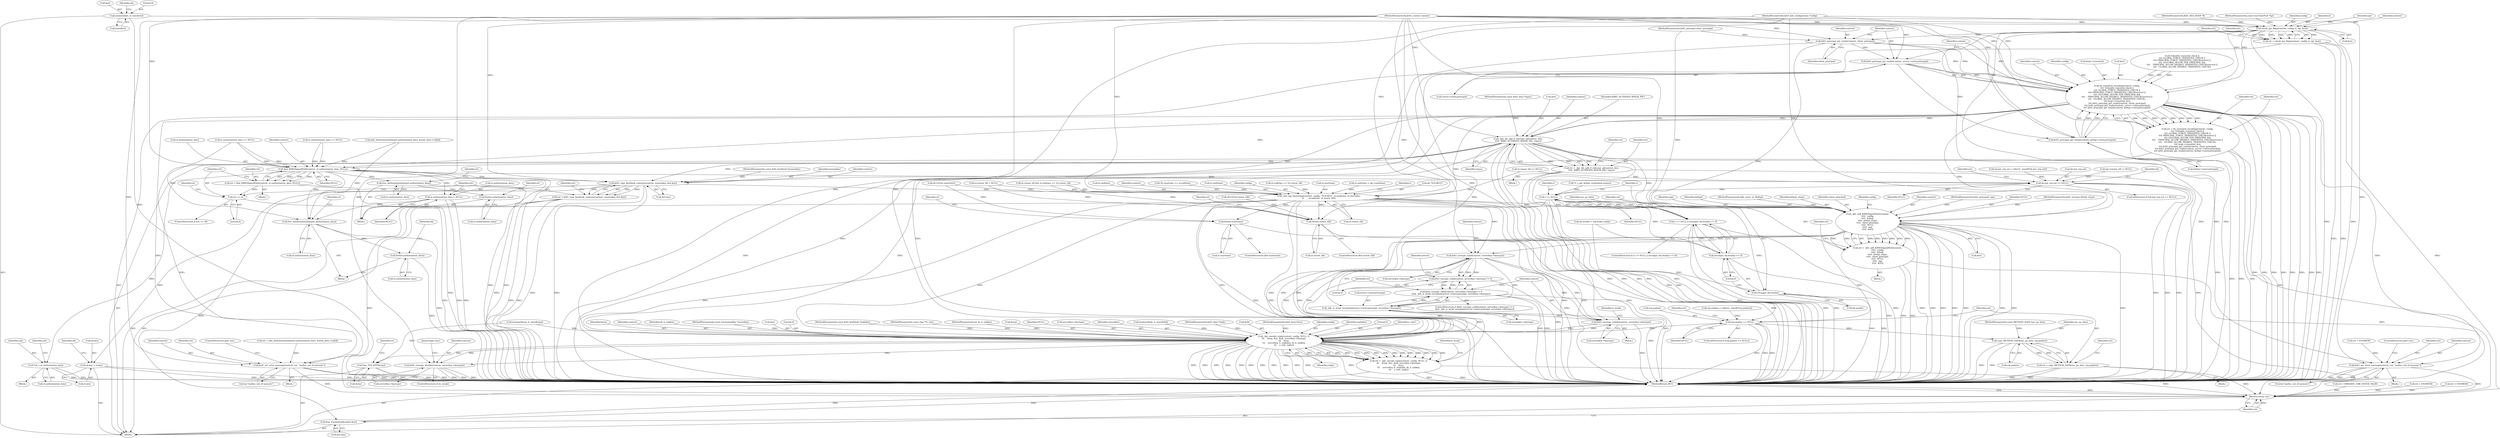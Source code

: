 digraph "0_heimdal_b1e699103f08d6a0ca46a122193c9da65f6cf837_1@API" {
"1000155" [label="(Call,memset(&et, 0, sizeof(et)))"];
"1000213" [label="(Call,check_tgs_flags(context, config, b, tgt, &et))"];
"1000211" [label="(Call,ret = check_tgs_flags(context, config, b, tgt, &et))"];
"1001125" [label="(Return,return ret;)"];
"1000225" [label="(Call,fix_transited_encoding(context, config,\n\t\t\t\t !f.disable_transited_check ||\n\t\t\t\t GLOBAL_FORCE_TRANSITED_CHECK ||\n\t\t\t\t PRINCIPAL_FORCE_TRANSITED_CHECK(server) ||\n\t\t\t\t !((GLOBAL_ALLOW_PER_PRINCIPAL &&\n\t\t\t\t    PRINCIPAL_ALLOW_DISABLE_TRANSITED_CHECK(server)) ||\n\t\t\t\t   GLOBAL_ALLOW_DISABLE_TRANSITED_CHECK),\n \t\t\t\t &tgt->transited, &et,\n \t\t\t\t krb5_principal_get_realm(context, client_principal),\n \t\t\t\t krb5_principal_get_realm(context, server->entry.principal),\n\t\t\t\t krb5_principal_get_realm(context, krbtgt->entry.principal)))"];
"1000223" [label="(Call,ret = fix_transited_encoding(context, config,\n\t\t\t\t !f.disable_transited_check ||\n\t\t\t\t GLOBAL_FORCE_TRANSITED_CHECK ||\n\t\t\t\t PRINCIPAL_FORCE_TRANSITED_CHECK(server) ||\n\t\t\t\t !((GLOBAL_ALLOW_PER_PRINCIPAL &&\n\t\t\t\t    PRINCIPAL_ALLOW_DISABLE_TRANSITED_CHECK(server)) ||\n\t\t\t\t   GLOBAL_ALLOW_DISABLE_TRANSITED_CHECK),\n \t\t\t\t &tgt->transited, &et,\n \t\t\t\t krb5_principal_get_realm(context, client_principal),\n \t\t\t\t krb5_principal_get_realm(context, server->entry.principal),\n\t\t\t\t krb5_principal_get_realm(context, krbtgt->entry.principal)))"];
"1000647" [label="(Call,_kdc_tkt_add_if_relevant_ad(context, &et,\n\t\t\t\t\t  KRB5_AUTHDATA_WIN2K_PAC, rspac))"];
"1000645" [label="(Call,ret = _kdc_tkt_add_if_relevant_ad(context, &et,\n\t\t\t\t\t  KRB5_AUTHDATA_WIN2K_PAC, rspac))"];
"1000691" [label="(Call,krb5_set_error_message(context, ret, \"malloc: out of memory\"))"];
"1000723" [label="(Call,krb5_set_error_message(context, ret, \"malloc: out of memory\"))"];
"1000730" [label="(Call,find_KRB5SignedPath(context, et.authorization_data, NULL))"];
"1000728" [label="(Call,ret = find_KRB5SignedPath(context, et.authorization_data, NULL))"];
"1000737" [label="(Call,ret == 0)"];
"1000750" [label="(Call,free_AuthorizationData(et.authorization_data))"];
"1000754" [label="(Call,free(et.authorization_data))"];
"1000758" [label="(Call,et.authorization_data = NULL)"];
"1001091" [label="(Call,free_AuthorizationData(et.authorization_data))"];
"1001095" [label="(Call,free(et.authorization_data))"];
"1000766" [label="(Call,*ad = et.authorization_data)"];
"1000788" [label="(Call,krb5_copy_keyblock_contents(context, sessionkey, &et.key))"];
"1000786" [label="(Call,ret = krb5_copy_keyblock_contents(context, sessionkey, &et.key))"];
"1000812" [label="(Call,ek.key = et.key)"];
"1000914" [label="(Call,_kdc_log_timestamp(context, config, \"TGS-REQ\", et.authtime, et.starttime,\n\t\t       et.endtime, et.renew_till))"];
"1000954" [label="(Call,_kdc_add_KRB5SignedPath(context,\n\t\t\t\t\t  config,\n\t\t\t\t\t  krbtgt,\n\t\t\t\t\t  krbtgt_etype,\n\t\t\t\t\t  client_principal,\n\t\t\t\t\t  NULL,\n\t\t\t\t\t  spp,\n\t\t\t\t\t  &et))"];
"1000952" [label="(Call,ret = _kdc_add_KRB5SignedPath(context,\n\t\t\t\t\t  config,\n\t\t\t\t\t  krbtgt,\n\t\t\t\t\t  krbtgt_etype,\n\t\t\t\t\t  client_principal,\n\t\t\t\t\t  NULL,\n\t\t\t\t\t  spp,\n\t\t\t\t\t  &et))"];
"1000984" [label="(Call,rep.padata == NULL)"];
"1000996" [label="(Call,copy_METHOD_DATA(enc_pa_data, rep.padata))"];
"1000994" [label="(Call,ret = copy_METHOD_DATA(enc_pa_data, rep.padata))"];
"1001033" [label="(Call,_kdc_encode_reply(context, config, NULL, 0,\n\t\t\t    &rep, &et, &ek, serverkey->keytype,\n\t\t\t    kvno,\n\t\t\t    serverkey, 0, replykey, rk_is_subkey,\n\t\t\t    e_text, reply))"];
"1001031" [label="(Call,ret = _kdc_encode_reply(context, config, NULL, 0,\n\t\t\t    &rep, &et, &ek, serverkey->keytype,\n\t\t\t    kvno,\n\t\t\t    serverkey, 0, replykey, rk_is_subkey,\n\t\t\t    e_text, reply))"];
"1001056" [label="(Call,krb5_enctype_disable(context, serverkey->keytype))"];
"1001062" [label="(Call,free_TGS_REP(&rep))"];
"1001007" [label="(Call,krb5_enctype_valid(context, serverkey->keytype))"];
"1001006" [label="(Call,krb5_enctype_valid(context, serverkey->keytype) != 0)"];
"1001005" [label="(Call,krb5_enctype_valid(context, serverkey->keytype) != 0\n\t&& _kdc_is_weak_exception(server->entry.principal, serverkey->keytype))"];
"1001013" [label="(Call,_kdc_is_weak_exception(server->entry.principal, serverkey->keytype))"];
"1001023" [label="(Call,krb5_enctype_enable(context, serverkey->keytype))"];
"1001074" [label="(Call,free(et.starttime))"];
"1001082" [label="(Call,free(et.renew_till))"];
"1001120" [label="(Call,free_EncryptionKey(&et.key))"];
"1000835" [label="(Call,ek.last_req.val == NULL)"];
"1000941" [label="(Call,r == NULL)"];
"1000940" [label="(Call,r == NULL || strcmp(r, ek.srealm) == 0)"];
"1000944" [label="(Call,strcmp(r, ek.srealm) == 0)"];
"1000945" [label="(Call,strcmp(r, ek.srealm))"];
"1000251" [label="(Call,krb5_principal_get_realm(context, client_principal))"];
"1000254" [label="(Call,krb5_principal_get_realm(context, server->entry.principal))"];
"1000261" [label="(Call,krb5_principal_get_realm(context, krbtgt->entry.principal))"];
"1000404" [label="(Call,tgt->renew_till != NULL)"];
"1000939" [label="(ControlStructure,if (r == NULL || strcmp(r, ek.srealm) == 0))"];
"1000914" [label="(Call,_kdc_log_timestamp(context, config, \"TGS-REQ\", et.authtime, et.starttime,\n\t\t       et.endtime, et.renew_till))"];
"1000249" [label="(Call,&et)"];
"1000228" [label="(Call,!f.disable_transited_check ||\n\t\t\t\t GLOBAL_FORCE_TRANSITED_CHECK ||\n\t\t\t\t PRINCIPAL_FORCE_TRANSITED_CHECK(server) ||\n\t\t\t\t !((GLOBAL_ALLOW_PER_PRINCIPAL &&\n\t\t\t\t    PRINCIPAL_ALLOW_DISABLE_TRANSITED_CHECK(server)) ||\n\t\t\t\t   GLOBAL_ALLOW_DISABLE_TRANSITED_CHECK))"];
"1000767" [label="(Identifier,ad)"];
"1001049" [label="(Literal,0)"];
"1000710" [label="(Call,add_AuthorizationData(et.authorization_data, &auth_data->val[i]))"];
"1000687" [label="(Block,)"];
"1001052" [label="(Identifier,e_text)"];
"1001063" [label="(Call,&rep)"];
"1000791" [label="(Call,&et.key)"];
"1000692" [label="(Identifier,context)"];
"1000155" [label="(Call,memset(&et, 0, sizeof(et)))"];
"1000708" [label="(Call,ret = add_AuthorizationData(et.authorization_data, &auth_data->val[i]))"];
"1000251" [label="(Call,krb5_principal_get_realm(context, client_principal))"];
"1000932" [label="(Call,*r = get_krbtgt_realm(&ek.sname))"];
"1000726" [label="(Literal,\"malloc: out of memory\")"];
"1000177" [label="(Call,et.authtime = tgt->authtime)"];
"1000756" [label="(Identifier,et)"];
"1000813" [label="(Call,ek.key)"];
"1000812" [label="(Call,ek.key = et.key)"];
"1001014" [label="(Call,server->entry.principal)"];
"1000754" [label="(Call,free(et.authorization_data))"];
"1000786" [label="(Call,ret = krb5_copy_keyblock_contents(context, sessionkey, &et.key))"];
"1000759" [label="(Call,et.authorization_data)"];
"1000216" [label="(Identifier,b)"];
"1000959" [label="(Identifier,client_principal)"];
"1000111" [label="(MethodParameterIn,krb5_context context)"];
"1000658" [label="(Block,)"];
"1000850" [label="(Identifier,ek)"];
"1001091" [label="(Call,free_AuthorizationData(et.authorization_data))"];
"1001033" [label="(Call,_kdc_encode_reply(context, config, NULL, 0,\n\t\t\t    &rep, &et, &ek, serverkey->keytype,\n\t\t\t    kvno,\n\t\t\t    serverkey, 0, replykey, rk_is_subkey,\n\t\t\t    e_text, reply))"];
"1000112" [label="(MethodParameterIn,krb5_kdc_configuration *config)"];
"1001090" [label="(Block,)"];
"1000646" [label="(Identifier,ret)"];
"1000956" [label="(Identifier,config)"];
"1000947" [label="(Call,ek.srealm)"];
"1000962" [label="(Call,&et)"];
"1000644" [label="(Block,)"];
"1001016" [label="(Identifier,server)"];
"1000751" [label="(Call,et.authorization_data)"];
"1000927" [label="(Call,et.renew_till)"];
"1000560" [label="(Call,ret = KRB5KDC_ERR_NEVER_VALID)"];
"1000983" [label="(ControlStructure,if (rep.padata == NULL))"];
"1000212" [label="(Identifier,ret)"];
"1001025" [label="(Call,serverkey->keytype)"];
"1000217" [label="(Identifier,tgt)"];
"1001005" [label="(Call,krb5_enctype_valid(context, serverkey->keytype) != 0\n\t&& _kdc_is_weak_exception(server->entry.principal, serverkey->keytype))"];
"1000790" [label="(Identifier,sessionkey)"];
"1000943" [label="(Identifier,NULL)"];
"1000944" [label="(Call,strcmp(r, ek.srealm) == 0)"];
"1000551" [label="(Call,*et.starttime == et.endtime)"];
"1000789" [label="(Identifier,context)"];
"1000985" [label="(Call,rep.padata)"];
"1000971" [label="(Block,)"];
"1000722" [label="(Block,)"];
"1001047" [label="(Identifier,kvno)"];
"1000213" [label="(Call,check_tgs_flags(context, config, b, tgt, &et))"];
"1001034" [label="(Identifier,context)"];
"1001051" [label="(Identifier,rk_is_subkey)"];
"1000762" [label="(Identifier,NULL)"];
"1000918" [label="(Call,et.authtime)"];
"1000990" [label="(Call,ret = ENOMEM)"];
"1000760" [label="(Identifier,et)"];
"1000951" [label="(Block,)"];
"1000226" [label="(Identifier,context)"];
"1000952" [label="(Call,ret = _kdc_add_KRB5SignedPath(context,\n\t\t\t\t\t  config,\n\t\t\t\t\t  krbtgt,\n\t\t\t\t\t  krbtgt_etype,\n\t\t\t\t\t  client_principal,\n\t\t\t\t\t  NULL,\n\t\t\t\t\t  spp,\n\t\t\t\t\t  &et))"];
"1001009" [label="(Call,serverkey->keytype)"];
"1000955" [label="(Identifier,context)"];
"1000844" [label="(Identifier,ret)"];
"1000750" [label="(Call,free_AuthorizationData(et.authorization_data))"];
"1000156" [label="(Call,&et)"];
"1000688" [label="(Call,ret = ENOMEM)"];
"1000916" [label="(Identifier,config)"];
"1001007" [label="(Call,krb5_enctype_valid(context, serverkey->keytype))"];
"1000163" [label="(Identifier,ek)"];
"1001074" [label="(Call,free(et.starttime))"];
"1000118" [label="(MethodParameterIn,const EncryptionKey *serverkey)"];
"1000417" [label="(Call,ALLOC(et.renew_till))"];
"1000261" [label="(Call,krb5_principal_get_realm(context, krbtgt->entry.principal))"];
"1000129" [label="(MethodParameterIn,krb5_principals spp)"];
"1001062" [label="(Call,free_TGS_REP(&rep))"];
"1000729" [label="(Identifier,ret)"];
"1000787" [label="(Identifier,ret)"];
"1000960" [label="(Identifier,NULL)"];
"1000945" [label="(Call,strcmp(r, ek.srealm))"];
"1000263" [label="(Call,krbtgt->entry.principal)"];
"1001012" [label="(Literal,0)"];
"1000991" [label="(Identifier,ret)"];
"1001092" [label="(Call,et.authorization_data)"];
"1000745" [label="(Identifier,et)"];
"1000652" [label="(Identifier,rspac)"];
"1001057" [label="(Identifier,context)"];
"1000764" [label="(Block,)"];
"1000134" [label="(Block,)"];
"1001008" [label="(Identifier,context)"];
"1000252" [label="(Identifier,context)"];
"1000984" [label="(Call,rep.padata == NULL)"];
"1001078" [label="(ControlStructure,if(et.renew_till))"];
"1001102" [label="(Identifier,ek)"];
"1001024" [label="(Identifier,context)"];
"1000128" [label="(MethodParameterIn,krb5_enctype krbtgt_etype)"];
"1000768" [label="(Call,et.authorization_data)"];
"1001040" [label="(Call,&et)"];
"1001037" [label="(Literal,0)"];
"1000126" [label="(MethodParameterIn,krb5_principal client_principal)"];
"1001068" [label="(Identifier,et)"];
"1000582" [label="(Call,et.renew_till = NULL)"];
"1001006" [label="(Call,krb5_enctype_valid(context, serverkey->keytype) != 0)"];
"1001053" [label="(Identifier,reply)"];
"1000730" [label="(Call,find_KRB5SignedPath(context, et.authorization_data, NULL))"];
"1000158" [label="(Literal,0)"];
"1000961" [label="(Identifier,spp)"];
"1000116" [label="(MethodParameterIn,const krb5_keyblock *replykey)"];
"1000214" [label="(Identifier,context)"];
"1000724" [label="(Identifier,context)"];
"1000739" [label="(Literal,0)"];
"1000725" [label="(Identifier,ret)"];
"1000132" [label="(MethodParameterIn,const char **e_text)"];
"1001125" [label="(Return,return ret;)"];
"1001127" [label="(MethodReturn,RET)"];
"1000269" [label="(Identifier,ret)"];
"1001061" [label="(JumpTarget,out:)"];
"1000255" [label="(Identifier,context)"];
"1000727" [label="(ControlStructure,goto out;)"];
"1000695" [label="(ControlStructure,goto out;)"];
"1000988" [label="(Identifier,NULL)"];
"1000256" [label="(Call,server->entry.principal)"];
"1000735" [label="(Identifier,NULL)"];
"1000682" [label="(Call,et.authorization_data == NULL)"];
"1000723" [label="(Call,krb5_set_error_message(context, ret, \"malloc: out of memory\"))"];
"1001097" [label="(Identifier,et)"];
"1000775" [label="(Identifier,ad)"];
"1000569" [label="(Call,et.endtime == *et.renew_till)"];
"1000998" [label="(Call,rep.padata)"];
"1000921" [label="(Call,et.starttime)"];
"1001022" [label="(Block,)"];
"1000834" [label="(ControlStructure,if (ek.last_req.val == NULL))"];
"1000994" [label="(Call,ret = copy_METHOD_DATA(enc_pa_data, rep.padata))"];
"1000896" [label="(Call,ek.srealm = rep.ticket.realm)"];
"1000262" [label="(Identifier,context)"];
"1001054" [label="(ControlStructure,if (is_weak))"];
"1001088" [label="(Identifier,et)"];
"1000654" [label="(Identifier,ret)"];
"1000694" [label="(Literal,\"malloc: out of memory\")"];
"1000117" [label="(MethodParameterIn,int rk_is_subkey)"];
"1000119" [label="(MethodParameterIn,const krb5_keyblock *sessionkey)"];
"1000565" [label="(Call,et.renew_till && et.endtime == *et.renew_till)"];
"1001038" [label="(Call,&rep)"];
"1000957" [label="(Identifier,krbtgt)"];
"1000843" [label="(Call,ret = ENOMEM)"];
"1000737" [label="(Call,ret == 0)"];
"1000972" [label="(Call,rep.padata = calloc(1, sizeof(*rep.padata)))"];
"1000954" [label="(Call,_kdc_add_KRB5SignedPath(context,\n\t\t\t\t\t  config,\n\t\t\t\t\t  krbtgt,\n\t\t\t\t\t  krbtgt_etype,\n\t\t\t\t\t  client_principal,\n\t\t\t\t\t  NULL,\n\t\t\t\t\t  spp,\n\t\t\t\t\t  &et))"];
"1000253" [label="(Identifier,client_principal)"];
"1000223" [label="(Call,ret = fix_transited_encoding(context, config,\n\t\t\t\t !f.disable_transited_check ||\n\t\t\t\t GLOBAL_FORCE_TRANSITED_CHECK ||\n\t\t\t\t PRINCIPAL_FORCE_TRANSITED_CHECK(server) ||\n\t\t\t\t !((GLOBAL_ALLOW_PER_PRINCIPAL &&\n\t\t\t\t    PRINCIPAL_ALLOW_DISABLE_TRANSITED_CHECK(server)) ||\n\t\t\t\t   GLOBAL_ALLOW_DISABLE_TRANSITED_CHECK),\n \t\t\t\t &tgt->transited, &et,\n \t\t\t\t krb5_principal_get_realm(context, client_principal),\n \t\t\t\t krb5_principal_get_realm(context, server->entry.principal),\n\t\t\t\t krb5_principal_get_realm(context, krbtgt->entry.principal)))"];
"1000113" [label="(MethodParameterIn,KDC_REQ_BODY *b)"];
"1001004" [label="(ControlStructure,if (krb5_enctype_valid(context, serverkey->keytype) != 0\n\t&& _kdc_is_weak_exception(server->entry.principal, serverkey->keytype)))"];
"1000691" [label="(Call,krb5_set_error_message(context, ret, \"malloc: out of memory\"))"];
"1000254" [label="(Call,krb5_principal_get_realm(context, server->entry.principal))"];
"1001120" [label="(Call,free_EncryptionKey(&et.key))"];
"1000835" [label="(Call,ek.last_req.val == NULL)"];
"1001121" [label="(Call,&et.key)"];
"1000645" [label="(Call,ret = _kdc_tkt_add_if_relevant_ad(context, &et,\n\t\t\t\t\t  KRB5_AUTHDATA_WIN2K_PAC, rspac))"];
"1000819" [label="(Call,ek.last_req.val = calloc(1, sizeof(*ek.last_req.val)))"];
"1000211" [label="(Call,ret = check_tgs_flags(context, config, b, tgt, &et))"];
"1000731" [label="(Identifier,context)"];
"1000648" [label="(Identifier,context)"];
"1000149" [label="(Call,memset(&rep, 0, sizeof(rep)))"];
"1001032" [label="(Identifier,ret)"];
"1000758" [label="(Call,et.authorization_data = NULL)"];
"1001083" [label="(Call,et.renew_till)"];
"1000933" [label="(Identifier,r)"];
"1001036" [label="(Identifier,NULL)"];
"1000225" [label="(Call,fix_transited_encoding(context, config,\n\t\t\t\t !f.disable_transited_check ||\n\t\t\t\t GLOBAL_FORCE_TRANSITED_CHECK ||\n\t\t\t\t PRINCIPAL_FORCE_TRANSITED_CHECK(server) ||\n\t\t\t\t !((GLOBAL_ALLOW_PER_PRINCIPAL &&\n\t\t\t\t    PRINCIPAL_ALLOW_DISABLE_TRANSITED_CHECK(server)) ||\n\t\t\t\t   GLOBAL_ALLOW_DISABLE_TRANSITED_CHECK),\n \t\t\t\t &tgt->transited, &et,\n \t\t\t\t krb5_principal_get_realm(context, client_principal),\n \t\t\t\t krb5_principal_get_realm(context, server->entry.principal),\n\t\t\t\t krb5_principal_get_realm(context, krbtgt->entry.principal)))"];
"1000766" [label="(Call,*ad = et.authorization_data)"];
"1001096" [label="(Call,et.authorization_data)"];
"1000995" [label="(Identifier,ret)"];
"1000127" [label="(MethodParameterIn,hdb_entry_ex *krbtgt)"];
"1000390" [label="(Call,et.renew_till == NULL)"];
"1000664" [label="(Call,et.authorization_data == NULL)"];
"1000796" [label="(Identifier,ret)"];
"1000693" [label="(Identifier,ret)"];
"1000816" [label="(Call,et.key)"];
"1000950" [label="(Literal,0)"];
"1000965" [label="(Identifier,ret)"];
"1001126" [label="(Identifier,ret)"];
"1000997" [label="(Identifier,enc_pa_data)"];
"1000841" [label="(Identifier,NULL)"];
"1001002" [label="(Identifier,ret)"];
"1000738" [label="(Identifier,ret)"];
"1001044" [label="(Call,serverkey->keytype)"];
"1001095" [label="(Call,free(et.authorization_data))"];
"1000736" [label="(ControlStructure,if (ret == 0))"];
"1000115" [label="(MethodParameterIn,const EncTicketPart *tgt)"];
"1000227" [label="(Identifier,config)"];
"1001048" [label="(Identifier,serverkey)"];
"1001070" [label="(ControlStructure,if(et.starttime))"];
"1001023" [label="(Call,krb5_enctype_enable(context, serverkey->keytype))"];
"1000161" [label="(Call,memset(&ek, 0, sizeof(ek)))"];
"1000946" [label="(Identifier,r)"];
"1001082" [label="(Call,free(et.renew_till))"];
"1000749" [label="(Block,)"];
"1000969" [label="(Identifier,enc_pa_data)"];
"1001058" [label="(Call,serverkey->keytype)"];
"1000958" [label="(Identifier,krbtgt_etype)"];
"1000647" [label="(Call,_kdc_tkt_add_if_relevant_ad(context, &et,\n\t\t\t\t\t  KRB5_AUTHDATA_WIN2K_PAC, rspac))"];
"1000131" [label="(MethodParameterIn,const METHOD_DATA *enc_pa_data)"];
"1000755" [label="(Call,et.authorization_data)"];
"1000133" [label="(MethodParameterIn,krb5_data *reply)"];
"1000221" [label="(Identifier,ret)"];
"1000651" [label="(Identifier,KRB5_AUTHDATA_WIN2K_PAC)"];
"1001055" [label="(Identifier,is_weak)"];
"1001029" [label="(Identifier,is_weak)"];
"1000728" [label="(Call,ret = find_KRB5SignedPath(context, et.authorization_data, NULL))"];
"1000953" [label="(Identifier,ret)"];
"1001075" [label="(Call,et.starttime)"];
"1001080" [label="(Identifier,et)"];
"1000940" [label="(Call,r == NULL || strcmp(r, ek.srealm) == 0)"];
"1000788" [label="(Call,krb5_copy_keyblock_contents(context, sessionkey, &et.key))"];
"1001042" [label="(Call,&ek)"];
"1001056" [label="(Call,krb5_enctype_disable(context, serverkey->keytype))"];
"1000942" [label="(Identifier,r)"];
"1000917" [label="(Literal,\"TGS-REQ\")"];
"1001031" [label="(Call,ret = _kdc_encode_reply(context, config, NULL, 0,\n\t\t\t    &rep, &et, &ek, serverkey->keytype,\n\t\t\t    kvno,\n\t\t\t    serverkey, 0, replykey, rk_is_subkey,\n\t\t\t    e_text, reply))"];
"1000201" [label="(Call,ALLOC(et.starttime))"];
"1001019" [label="(Call,serverkey->keytype)"];
"1000732" [label="(Call,et.authorization_data)"];
"1000996" [label="(Call,copy_METHOD_DATA(enc_pa_data, rep.padata))"];
"1000120" [label="(MethodParameterIn,krb5_kvno kvno)"];
"1000924" [label="(Call,et.endtime)"];
"1000941" [label="(Call,r == NULL)"];
"1001035" [label="(Identifier,config)"];
"1001013" [label="(Call,_kdc_is_weak_exception(server->entry.principal, serverkey->keytype))"];
"1000224" [label="(Identifier,ret)"];
"1000915" [label="(Identifier,context)"];
"1000130" [label="(MethodParameterIn,const krb5_data *rspac)"];
"1000159" [label="(Call,sizeof(et))"];
"1000245" [label="(Call,&tgt->transited)"];
"1000218" [label="(Call,&et)"];
"1000822" [label="(Identifier,ek)"];
"1000836" [label="(Call,ek.last_req.val)"];
"1001050" [label="(Identifier,replykey)"];
"1000649" [label="(Call,&et)"];
"1000215" [label="(Identifier,config)"];
"1000155" -> "1000134"  [label="AST: "];
"1000155" -> "1000159"  [label="CFG: "];
"1000156" -> "1000155"  [label="AST: "];
"1000158" -> "1000155"  [label="AST: "];
"1000159" -> "1000155"  [label="AST: "];
"1000163" -> "1000155"  [label="CFG: "];
"1000155" -> "1001127"  [label="DDG: "];
"1000155" -> "1000213"  [label="DDG: "];
"1000213" -> "1000211"  [label="AST: "];
"1000213" -> "1000218"  [label="CFG: "];
"1000214" -> "1000213"  [label="AST: "];
"1000215" -> "1000213"  [label="AST: "];
"1000216" -> "1000213"  [label="AST: "];
"1000217" -> "1000213"  [label="AST: "];
"1000218" -> "1000213"  [label="AST: "];
"1000211" -> "1000213"  [label="CFG: "];
"1000213" -> "1001127"  [label="DDG: "];
"1000213" -> "1001127"  [label="DDG: "];
"1000213" -> "1001127"  [label="DDG: "];
"1000213" -> "1001127"  [label="DDG: "];
"1000213" -> "1001127"  [label="DDG: "];
"1000213" -> "1000211"  [label="DDG: "];
"1000213" -> "1000211"  [label="DDG: "];
"1000213" -> "1000211"  [label="DDG: "];
"1000213" -> "1000211"  [label="DDG: "];
"1000213" -> "1000211"  [label="DDG: "];
"1000111" -> "1000213"  [label="DDG: "];
"1000112" -> "1000213"  [label="DDG: "];
"1000113" -> "1000213"  [label="DDG: "];
"1000115" -> "1000213"  [label="DDG: "];
"1000213" -> "1000225"  [label="DDG: "];
"1000213" -> "1000225"  [label="DDG: "];
"1000213" -> "1000251"  [label="DDG: "];
"1000211" -> "1000134"  [label="AST: "];
"1000212" -> "1000211"  [label="AST: "];
"1000221" -> "1000211"  [label="CFG: "];
"1000211" -> "1001127"  [label="DDG: "];
"1000211" -> "1001127"  [label="DDG: "];
"1000211" -> "1001125"  [label="DDG: "];
"1001125" -> "1000134"  [label="AST: "];
"1001125" -> "1001126"  [label="CFG: "];
"1001126" -> "1001125"  [label="AST: "];
"1001127" -> "1001125"  [label="CFG: "];
"1001125" -> "1001127"  [label="DDG: "];
"1001126" -> "1001125"  [label="DDG: "];
"1000691" -> "1001125"  [label="DDG: "];
"1000645" -> "1001125"  [label="DDG: "];
"1000952" -> "1001125"  [label="DDG: "];
"1000843" -> "1001125"  [label="DDG: "];
"1000990" -> "1001125"  [label="DDG: "];
"1000786" -> "1001125"  [label="DDG: "];
"1000723" -> "1001125"  [label="DDG: "];
"1000994" -> "1001125"  [label="DDG: "];
"1001031" -> "1001125"  [label="DDG: "];
"1000560" -> "1001125"  [label="DDG: "];
"1000223" -> "1001125"  [label="DDG: "];
"1000225" -> "1000223"  [label="AST: "];
"1000225" -> "1000261"  [label="CFG: "];
"1000226" -> "1000225"  [label="AST: "];
"1000227" -> "1000225"  [label="AST: "];
"1000228" -> "1000225"  [label="AST: "];
"1000245" -> "1000225"  [label="AST: "];
"1000249" -> "1000225"  [label="AST: "];
"1000251" -> "1000225"  [label="AST: "];
"1000254" -> "1000225"  [label="AST: "];
"1000261" -> "1000225"  [label="AST: "];
"1000223" -> "1000225"  [label="CFG: "];
"1000225" -> "1001127"  [label="DDG: "];
"1000225" -> "1001127"  [label="DDG: "];
"1000225" -> "1001127"  [label="DDG: "];
"1000225" -> "1001127"  [label="DDG: "];
"1000225" -> "1001127"  [label="DDG: "];
"1000225" -> "1001127"  [label="DDG: "];
"1000225" -> "1001127"  [label="DDG: "];
"1000225" -> "1001127"  [label="DDG: "];
"1000225" -> "1000223"  [label="DDG: "];
"1000225" -> "1000223"  [label="DDG: "];
"1000225" -> "1000223"  [label="DDG: "];
"1000225" -> "1000223"  [label="DDG: "];
"1000225" -> "1000223"  [label="DDG: "];
"1000225" -> "1000223"  [label="DDG: "];
"1000225" -> "1000223"  [label="DDG: "];
"1000225" -> "1000223"  [label="DDG: "];
"1000261" -> "1000225"  [label="DDG: "];
"1000261" -> "1000225"  [label="DDG: "];
"1000111" -> "1000225"  [label="DDG: "];
"1000112" -> "1000225"  [label="DDG: "];
"1000228" -> "1000225"  [label="DDG: "];
"1000228" -> "1000225"  [label="DDG: "];
"1000251" -> "1000225"  [label="DDG: "];
"1000251" -> "1000225"  [label="DDG: "];
"1000254" -> "1000225"  [label="DDG: "];
"1000254" -> "1000225"  [label="DDG: "];
"1000225" -> "1000647"  [label="DDG: "];
"1000225" -> "1000647"  [label="DDG: "];
"1000225" -> "1000691"  [label="DDG: "];
"1000225" -> "1000723"  [label="DDG: "];
"1000225" -> "1000730"  [label="DDG: "];
"1000225" -> "1000788"  [label="DDG: "];
"1000225" -> "1000914"  [label="DDG: "];
"1000225" -> "1000954"  [label="DDG: "];
"1000225" -> "1001033"  [label="DDG: "];
"1000223" -> "1000134"  [label="AST: "];
"1000224" -> "1000223"  [label="AST: "];
"1000269" -> "1000223"  [label="CFG: "];
"1000223" -> "1001127"  [label="DDG: "];
"1000223" -> "1001127"  [label="DDG: "];
"1000647" -> "1000645"  [label="AST: "];
"1000647" -> "1000652"  [label="CFG: "];
"1000648" -> "1000647"  [label="AST: "];
"1000649" -> "1000647"  [label="AST: "];
"1000651" -> "1000647"  [label="AST: "];
"1000652" -> "1000647"  [label="AST: "];
"1000645" -> "1000647"  [label="CFG: "];
"1000647" -> "1001127"  [label="DDG: "];
"1000647" -> "1001127"  [label="DDG: "];
"1000647" -> "1001127"  [label="DDG: "];
"1000647" -> "1001127"  [label="DDG: "];
"1000647" -> "1000645"  [label="DDG: "];
"1000647" -> "1000645"  [label="DDG: "];
"1000647" -> "1000645"  [label="DDG: "];
"1000647" -> "1000645"  [label="DDG: "];
"1000111" -> "1000647"  [label="DDG: "];
"1000130" -> "1000647"  [label="DDG: "];
"1000647" -> "1000691"  [label="DDG: "];
"1000647" -> "1000723"  [label="DDG: "];
"1000647" -> "1000730"  [label="DDG: "];
"1000647" -> "1000788"  [label="DDG: "];
"1000647" -> "1000954"  [label="DDG: "];
"1000647" -> "1001033"  [label="DDG: "];
"1000645" -> "1000644"  [label="AST: "];
"1000646" -> "1000645"  [label="AST: "];
"1000654" -> "1000645"  [label="CFG: "];
"1000645" -> "1001127"  [label="DDG: "];
"1000645" -> "1001127"  [label="DDG: "];
"1000691" -> "1000687"  [label="AST: "];
"1000691" -> "1000694"  [label="CFG: "];
"1000692" -> "1000691"  [label="AST: "];
"1000693" -> "1000691"  [label="AST: "];
"1000694" -> "1000691"  [label="AST: "];
"1000695" -> "1000691"  [label="CFG: "];
"1000691" -> "1001127"  [label="DDG: "];
"1000691" -> "1001127"  [label="DDG: "];
"1000691" -> "1001127"  [label="DDG: "];
"1000111" -> "1000691"  [label="DDG: "];
"1000688" -> "1000691"  [label="DDG: "];
"1000723" -> "1000722"  [label="AST: "];
"1000723" -> "1000726"  [label="CFG: "];
"1000724" -> "1000723"  [label="AST: "];
"1000725" -> "1000723"  [label="AST: "];
"1000726" -> "1000723"  [label="AST: "];
"1000727" -> "1000723"  [label="CFG: "];
"1000723" -> "1001127"  [label="DDG: "];
"1000723" -> "1001127"  [label="DDG: "];
"1000723" -> "1001127"  [label="DDG: "];
"1000111" -> "1000723"  [label="DDG: "];
"1000708" -> "1000723"  [label="DDG: "];
"1000730" -> "1000728"  [label="AST: "];
"1000730" -> "1000735"  [label="CFG: "];
"1000731" -> "1000730"  [label="AST: "];
"1000732" -> "1000730"  [label="AST: "];
"1000735" -> "1000730"  [label="AST: "];
"1000728" -> "1000730"  [label="CFG: "];
"1000730" -> "1001127"  [label="DDG: "];
"1000730" -> "1001127"  [label="DDG: "];
"1000730" -> "1000728"  [label="DDG: "];
"1000730" -> "1000728"  [label="DDG: "];
"1000730" -> "1000728"  [label="DDG: "];
"1000111" -> "1000730"  [label="DDG: "];
"1000710" -> "1000730"  [label="DDG: "];
"1000682" -> "1000730"  [label="DDG: "];
"1000682" -> "1000730"  [label="DDG: "];
"1000664" -> "1000730"  [label="DDG: "];
"1000664" -> "1000730"  [label="DDG: "];
"1000730" -> "1000750"  [label="DDG: "];
"1000730" -> "1000758"  [label="DDG: "];
"1000730" -> "1000766"  [label="DDG: "];
"1000730" -> "1000788"  [label="DDG: "];
"1000730" -> "1000835"  [label="DDG: "];
"1000730" -> "1001091"  [label="DDG: "];
"1000728" -> "1000658"  [label="AST: "];
"1000729" -> "1000728"  [label="AST: "];
"1000738" -> "1000728"  [label="CFG: "];
"1000728" -> "1001127"  [label="DDG: "];
"1000728" -> "1000737"  [label="DDG: "];
"1000737" -> "1000736"  [label="AST: "];
"1000737" -> "1000739"  [label="CFG: "];
"1000738" -> "1000737"  [label="AST: "];
"1000739" -> "1000737"  [label="AST: "];
"1000745" -> "1000737"  [label="CFG: "];
"1000787" -> "1000737"  [label="CFG: "];
"1000737" -> "1001127"  [label="DDG: "];
"1000750" -> "1000749"  [label="AST: "];
"1000750" -> "1000751"  [label="CFG: "];
"1000751" -> "1000750"  [label="AST: "];
"1000756" -> "1000750"  [label="CFG: "];
"1000750" -> "1001127"  [label="DDG: "];
"1000750" -> "1000754"  [label="DDG: "];
"1000754" -> "1000749"  [label="AST: "];
"1000754" -> "1000755"  [label="CFG: "];
"1000755" -> "1000754"  [label="AST: "];
"1000760" -> "1000754"  [label="CFG: "];
"1000758" -> "1000749"  [label="AST: "];
"1000758" -> "1000762"  [label="CFG: "];
"1000759" -> "1000758"  [label="AST: "];
"1000762" -> "1000758"  [label="AST: "];
"1000787" -> "1000758"  [label="CFG: "];
"1000758" -> "1001127"  [label="DDG: "];
"1000758" -> "1001127"  [label="DDG: "];
"1000758" -> "1001091"  [label="DDG: "];
"1001091" -> "1001090"  [label="AST: "];
"1001091" -> "1001092"  [label="CFG: "];
"1001092" -> "1001091"  [label="AST: "];
"1001097" -> "1001091"  [label="CFG: "];
"1001091" -> "1001127"  [label="DDG: "];
"1000710" -> "1001091"  [label="DDG: "];
"1000682" -> "1001091"  [label="DDG: "];
"1001091" -> "1001095"  [label="DDG: "];
"1001095" -> "1001090"  [label="AST: "];
"1001095" -> "1001096"  [label="CFG: "];
"1001096" -> "1001095"  [label="AST: "];
"1001102" -> "1001095"  [label="CFG: "];
"1001095" -> "1001127"  [label="DDG: "];
"1000766" -> "1000764"  [label="AST: "];
"1000766" -> "1000768"  [label="CFG: "];
"1000767" -> "1000766"  [label="AST: "];
"1000768" -> "1000766"  [label="AST: "];
"1000775" -> "1000766"  [label="CFG: "];
"1000766" -> "1001127"  [label="DDG: "];
"1000766" -> "1001127"  [label="DDG: "];
"1000788" -> "1000786"  [label="AST: "];
"1000788" -> "1000791"  [label="CFG: "];
"1000789" -> "1000788"  [label="AST: "];
"1000790" -> "1000788"  [label="AST: "];
"1000791" -> "1000788"  [label="AST: "];
"1000786" -> "1000788"  [label="CFG: "];
"1000788" -> "1001127"  [label="DDG: "];
"1000788" -> "1001127"  [label="DDG: "];
"1000788" -> "1000786"  [label="DDG: "];
"1000788" -> "1000786"  [label="DDG: "];
"1000788" -> "1000786"  [label="DDG: "];
"1000111" -> "1000788"  [label="DDG: "];
"1000119" -> "1000788"  [label="DDG: "];
"1000788" -> "1000812"  [label="DDG: "];
"1000788" -> "1000914"  [label="DDG: "];
"1000788" -> "1001120"  [label="DDG: "];
"1000786" -> "1000134"  [label="AST: "];
"1000787" -> "1000786"  [label="AST: "];
"1000796" -> "1000786"  [label="CFG: "];
"1000786" -> "1001127"  [label="DDG: "];
"1000786" -> "1001127"  [label="DDG: "];
"1000812" -> "1000134"  [label="AST: "];
"1000812" -> "1000816"  [label="CFG: "];
"1000813" -> "1000812"  [label="AST: "];
"1000816" -> "1000812"  [label="AST: "];
"1000822" -> "1000812"  [label="CFG: "];
"1000812" -> "1001127"  [label="DDG: "];
"1000812" -> "1001127"  [label="DDG: "];
"1000914" -> "1000134"  [label="AST: "];
"1000914" -> "1000927"  [label="CFG: "];
"1000915" -> "1000914"  [label="AST: "];
"1000916" -> "1000914"  [label="AST: "];
"1000917" -> "1000914"  [label="AST: "];
"1000918" -> "1000914"  [label="AST: "];
"1000921" -> "1000914"  [label="AST: "];
"1000924" -> "1000914"  [label="AST: "];
"1000927" -> "1000914"  [label="AST: "];
"1000933" -> "1000914"  [label="CFG: "];
"1000914" -> "1001127"  [label="DDG: "];
"1000914" -> "1001127"  [label="DDG: "];
"1000914" -> "1001127"  [label="DDG: "];
"1000914" -> "1001127"  [label="DDG: "];
"1000914" -> "1001127"  [label="DDG: "];
"1000914" -> "1001127"  [label="DDG: "];
"1000914" -> "1001127"  [label="DDG: "];
"1000111" -> "1000914"  [label="DDG: "];
"1000112" -> "1000914"  [label="DDG: "];
"1000177" -> "1000914"  [label="DDG: "];
"1000201" -> "1000914"  [label="DDG: "];
"1000551" -> "1000914"  [label="DDG: "];
"1000569" -> "1000914"  [label="DDG: "];
"1000582" -> "1000914"  [label="DDG: "];
"1000565" -> "1000914"  [label="DDG: "];
"1000914" -> "1000954"  [label="DDG: "];
"1000914" -> "1000954"  [label="DDG: "];
"1000914" -> "1001007"  [label="DDG: "];
"1000914" -> "1001033"  [label="DDG: "];
"1000914" -> "1001074"  [label="DDG: "];
"1000914" -> "1001082"  [label="DDG: "];
"1000954" -> "1000952"  [label="AST: "];
"1000954" -> "1000962"  [label="CFG: "];
"1000955" -> "1000954"  [label="AST: "];
"1000956" -> "1000954"  [label="AST: "];
"1000957" -> "1000954"  [label="AST: "];
"1000958" -> "1000954"  [label="AST: "];
"1000959" -> "1000954"  [label="AST: "];
"1000960" -> "1000954"  [label="AST: "];
"1000961" -> "1000954"  [label="AST: "];
"1000962" -> "1000954"  [label="AST: "];
"1000952" -> "1000954"  [label="CFG: "];
"1000954" -> "1001127"  [label="DDG: "];
"1000954" -> "1001127"  [label="DDG: "];
"1000954" -> "1001127"  [label="DDG: "];
"1000954" -> "1001127"  [label="DDG: "];
"1000954" -> "1001127"  [label="DDG: "];
"1000954" -> "1001127"  [label="DDG: "];
"1000954" -> "1001127"  [label="DDG: "];
"1000954" -> "1001127"  [label="DDG: "];
"1000954" -> "1000952"  [label="DDG: "];
"1000954" -> "1000952"  [label="DDG: "];
"1000954" -> "1000952"  [label="DDG: "];
"1000954" -> "1000952"  [label="DDG: "];
"1000954" -> "1000952"  [label="DDG: "];
"1000954" -> "1000952"  [label="DDG: "];
"1000954" -> "1000952"  [label="DDG: "];
"1000954" -> "1000952"  [label="DDG: "];
"1000111" -> "1000954"  [label="DDG: "];
"1000112" -> "1000954"  [label="DDG: "];
"1000127" -> "1000954"  [label="DDG: "];
"1000128" -> "1000954"  [label="DDG: "];
"1000251" -> "1000954"  [label="DDG: "];
"1000126" -> "1000954"  [label="DDG: "];
"1000941" -> "1000954"  [label="DDG: "];
"1000129" -> "1000954"  [label="DDG: "];
"1000954" -> "1000984"  [label="DDG: "];
"1000954" -> "1001007"  [label="DDG: "];
"1000954" -> "1001033"  [label="DDG: "];
"1000954" -> "1001033"  [label="DDG: "];
"1000954" -> "1001033"  [label="DDG: "];
"1000952" -> "1000951"  [label="AST: "];
"1000953" -> "1000952"  [label="AST: "];
"1000965" -> "1000952"  [label="CFG: "];
"1000952" -> "1001127"  [label="DDG: "];
"1000952" -> "1001127"  [label="DDG: "];
"1000984" -> "1000983"  [label="AST: "];
"1000984" -> "1000988"  [label="CFG: "];
"1000985" -> "1000984"  [label="AST: "];
"1000988" -> "1000984"  [label="AST: "];
"1000991" -> "1000984"  [label="CFG: "];
"1000995" -> "1000984"  [label="CFG: "];
"1000984" -> "1001127"  [label="DDG: "];
"1000984" -> "1001127"  [label="DDG: "];
"1000984" -> "1001127"  [label="DDG: "];
"1000972" -> "1000984"  [label="DDG: "];
"1000941" -> "1000984"  [label="DDG: "];
"1000984" -> "1000996"  [label="DDG: "];
"1000984" -> "1001033"  [label="DDG: "];
"1000996" -> "1000994"  [label="AST: "];
"1000996" -> "1000998"  [label="CFG: "];
"1000997" -> "1000996"  [label="AST: "];
"1000998" -> "1000996"  [label="AST: "];
"1000994" -> "1000996"  [label="CFG: "];
"1000996" -> "1001127"  [label="DDG: "];
"1000996" -> "1001127"  [label="DDG: "];
"1000996" -> "1000994"  [label="DDG: "];
"1000996" -> "1000994"  [label="DDG: "];
"1000131" -> "1000996"  [label="DDG: "];
"1000994" -> "1000971"  [label="AST: "];
"1000995" -> "1000994"  [label="AST: "];
"1001002" -> "1000994"  [label="CFG: "];
"1000994" -> "1001127"  [label="DDG: "];
"1000994" -> "1001127"  [label="DDG: "];
"1001033" -> "1001031"  [label="AST: "];
"1001033" -> "1001053"  [label="CFG: "];
"1001034" -> "1001033"  [label="AST: "];
"1001035" -> "1001033"  [label="AST: "];
"1001036" -> "1001033"  [label="AST: "];
"1001037" -> "1001033"  [label="AST: "];
"1001038" -> "1001033"  [label="AST: "];
"1001040" -> "1001033"  [label="AST: "];
"1001042" -> "1001033"  [label="AST: "];
"1001044" -> "1001033"  [label="AST: "];
"1001047" -> "1001033"  [label="AST: "];
"1001048" -> "1001033"  [label="AST: "];
"1001049" -> "1001033"  [label="AST: "];
"1001050" -> "1001033"  [label="AST: "];
"1001051" -> "1001033"  [label="AST: "];
"1001052" -> "1001033"  [label="AST: "];
"1001053" -> "1001033"  [label="AST: "];
"1001031" -> "1001033"  [label="CFG: "];
"1001033" -> "1001127"  [label="DDG: "];
"1001033" -> "1001127"  [label="DDG: "];
"1001033" -> "1001127"  [label="DDG: "];
"1001033" -> "1001127"  [label="DDG: "];
"1001033" -> "1001127"  [label="DDG: "];
"1001033" -> "1001127"  [label="DDG: "];
"1001033" -> "1001127"  [label="DDG: "];
"1001033" -> "1001127"  [label="DDG: "];
"1001033" -> "1001127"  [label="DDG: "];
"1001033" -> "1001127"  [label="DDG: "];
"1001033" -> "1001127"  [label="DDG: "];
"1001033" -> "1001127"  [label="DDG: "];
"1001033" -> "1001031"  [label="DDG: "];
"1001033" -> "1001031"  [label="DDG: "];
"1001033" -> "1001031"  [label="DDG: "];
"1001033" -> "1001031"  [label="DDG: "];
"1001033" -> "1001031"  [label="DDG: "];
"1001033" -> "1001031"  [label="DDG: "];
"1001033" -> "1001031"  [label="DDG: "];
"1001033" -> "1001031"  [label="DDG: "];
"1001033" -> "1001031"  [label="DDG: "];
"1001033" -> "1001031"  [label="DDG: "];
"1001033" -> "1001031"  [label="DDG: "];
"1001033" -> "1001031"  [label="DDG: "];
"1001033" -> "1001031"  [label="DDG: "];
"1001033" -> "1001031"  [label="DDG: "];
"1001023" -> "1001033"  [label="DDG: "];
"1001023" -> "1001033"  [label="DDG: "];
"1001007" -> "1001033"  [label="DDG: "];
"1001007" -> "1001033"  [label="DDG: "];
"1000111" -> "1001033"  [label="DDG: "];
"1000112" -> "1001033"  [label="DDG: "];
"1000941" -> "1001033"  [label="DDG: "];
"1000149" -> "1001033"  [label="DDG: "];
"1000161" -> "1001033"  [label="DDG: "];
"1001013" -> "1001033"  [label="DDG: "];
"1000120" -> "1001033"  [label="DDG: "];
"1000118" -> "1001033"  [label="DDG: "];
"1000116" -> "1001033"  [label="DDG: "];
"1000117" -> "1001033"  [label="DDG: "];
"1000132" -> "1001033"  [label="DDG: "];
"1000133" -> "1001033"  [label="DDG: "];
"1001033" -> "1001056"  [label="DDG: "];
"1001033" -> "1001056"  [label="DDG: "];
"1001033" -> "1001062"  [label="DDG: "];
"1001031" -> "1000134"  [label="AST: "];
"1001032" -> "1001031"  [label="AST: "];
"1001055" -> "1001031"  [label="CFG: "];
"1001031" -> "1001127"  [label="DDG: "];
"1001031" -> "1001127"  [label="DDG: "];
"1001056" -> "1001054"  [label="AST: "];
"1001056" -> "1001058"  [label="CFG: "];
"1001057" -> "1001056"  [label="AST: "];
"1001058" -> "1001056"  [label="AST: "];
"1001061" -> "1001056"  [label="CFG: "];
"1001056" -> "1001127"  [label="DDG: "];
"1001056" -> "1001127"  [label="DDG: "];
"1001056" -> "1001127"  [label="DDG: "];
"1000111" -> "1001056"  [label="DDG: "];
"1001062" -> "1000134"  [label="AST: "];
"1001062" -> "1001063"  [label="CFG: "];
"1001063" -> "1001062"  [label="AST: "];
"1001068" -> "1001062"  [label="CFG: "];
"1001062" -> "1001127"  [label="DDG: "];
"1001062" -> "1001127"  [label="DDG: "];
"1000149" -> "1001062"  [label="DDG: "];
"1001007" -> "1001006"  [label="AST: "];
"1001007" -> "1001009"  [label="CFG: "];
"1001008" -> "1001007"  [label="AST: "];
"1001009" -> "1001007"  [label="AST: "];
"1001012" -> "1001007"  [label="CFG: "];
"1001007" -> "1001006"  [label="DDG: "];
"1001007" -> "1001006"  [label="DDG: "];
"1000111" -> "1001007"  [label="DDG: "];
"1001007" -> "1001013"  [label="DDG: "];
"1001007" -> "1001023"  [label="DDG: "];
"1001007" -> "1001023"  [label="DDG: "];
"1001006" -> "1001005"  [label="AST: "];
"1001006" -> "1001012"  [label="CFG: "];
"1001012" -> "1001006"  [label="AST: "];
"1001016" -> "1001006"  [label="CFG: "];
"1001005" -> "1001006"  [label="CFG: "];
"1001006" -> "1001127"  [label="DDG: "];
"1001006" -> "1001005"  [label="DDG: "];
"1001006" -> "1001005"  [label="DDG: "];
"1001005" -> "1001004"  [label="AST: "];
"1001005" -> "1001013"  [label="CFG: "];
"1001013" -> "1001005"  [label="AST: "];
"1001024" -> "1001005"  [label="CFG: "];
"1001032" -> "1001005"  [label="CFG: "];
"1001005" -> "1001127"  [label="DDG: "];
"1001005" -> "1001127"  [label="DDG: "];
"1001005" -> "1001127"  [label="DDG: "];
"1001013" -> "1001005"  [label="DDG: "];
"1001013" -> "1001005"  [label="DDG: "];
"1001013" -> "1001019"  [label="CFG: "];
"1001014" -> "1001013"  [label="AST: "];
"1001019" -> "1001013"  [label="AST: "];
"1001013" -> "1001127"  [label="DDG: "];
"1000254" -> "1001013"  [label="DDG: "];
"1001013" -> "1001023"  [label="DDG: "];
"1001023" -> "1001022"  [label="AST: "];
"1001023" -> "1001025"  [label="CFG: "];
"1001024" -> "1001023"  [label="AST: "];
"1001025" -> "1001023"  [label="AST: "];
"1001029" -> "1001023"  [label="CFG: "];
"1001023" -> "1001127"  [label="DDG: "];
"1000111" -> "1001023"  [label="DDG: "];
"1001074" -> "1001070"  [label="AST: "];
"1001074" -> "1001075"  [label="CFG: "];
"1001075" -> "1001074"  [label="AST: "];
"1001080" -> "1001074"  [label="CFG: "];
"1001074" -> "1001127"  [label="DDG: "];
"1000201" -> "1001074"  [label="DDG: "];
"1001082" -> "1001078"  [label="AST: "];
"1001082" -> "1001083"  [label="CFG: "];
"1001083" -> "1001082"  [label="AST: "];
"1001088" -> "1001082"  [label="CFG: "];
"1001082" -> "1001127"  [label="DDG: "];
"1000582" -> "1001082"  [label="DDG: "];
"1000417" -> "1001082"  [label="DDG: "];
"1000390" -> "1001082"  [label="DDG: "];
"1000565" -> "1001082"  [label="DDG: "];
"1001120" -> "1000134"  [label="AST: "];
"1001120" -> "1001121"  [label="CFG: "];
"1001121" -> "1001120"  [label="AST: "];
"1001126" -> "1001120"  [label="CFG: "];
"1001120" -> "1001127"  [label="DDG: "];
"1001120" -> "1001127"  [label="DDG: "];
"1000835" -> "1000834"  [label="AST: "];
"1000835" -> "1000841"  [label="CFG: "];
"1000836" -> "1000835"  [label="AST: "];
"1000841" -> "1000835"  [label="AST: "];
"1000844" -> "1000835"  [label="CFG: "];
"1000850" -> "1000835"  [label="CFG: "];
"1000835" -> "1001127"  [label="DDG: "];
"1000835" -> "1001127"  [label="DDG: "];
"1000835" -> "1001127"  [label="DDG: "];
"1000819" -> "1000835"  [label="DDG: "];
"1000390" -> "1000835"  [label="DDG: "];
"1000404" -> "1000835"  [label="DDG: "];
"1000835" -> "1000941"  [label="DDG: "];
"1000941" -> "1000940"  [label="AST: "];
"1000941" -> "1000943"  [label="CFG: "];
"1000942" -> "1000941"  [label="AST: "];
"1000943" -> "1000941"  [label="AST: "];
"1000946" -> "1000941"  [label="CFG: "];
"1000940" -> "1000941"  [label="CFG: "];
"1000941" -> "1001127"  [label="DDG: "];
"1000941" -> "1000940"  [label="DDG: "];
"1000941" -> "1000940"  [label="DDG: "];
"1000932" -> "1000941"  [label="DDG: "];
"1000941" -> "1000944"  [label="DDG: "];
"1000941" -> "1000945"  [label="DDG: "];
"1000940" -> "1000939"  [label="AST: "];
"1000940" -> "1000944"  [label="CFG: "];
"1000944" -> "1000940"  [label="AST: "];
"1000953" -> "1000940"  [label="CFG: "];
"1000969" -> "1000940"  [label="CFG: "];
"1000940" -> "1001127"  [label="DDG: "];
"1000940" -> "1001127"  [label="DDG: "];
"1000940" -> "1001127"  [label="DDG: "];
"1000944" -> "1000940"  [label="DDG: "];
"1000944" -> "1000940"  [label="DDG: "];
"1000944" -> "1000950"  [label="CFG: "];
"1000945" -> "1000944"  [label="AST: "];
"1000950" -> "1000944"  [label="AST: "];
"1000944" -> "1001127"  [label="DDG: "];
"1000896" -> "1000944"  [label="DDG: "];
"1000945" -> "1000947"  [label="CFG: "];
"1000946" -> "1000945"  [label="AST: "];
"1000947" -> "1000945"  [label="AST: "];
"1000950" -> "1000945"  [label="CFG: "];
"1000945" -> "1001127"  [label="DDG: "];
"1000945" -> "1001127"  [label="DDG: "];
"1000896" -> "1000945"  [label="DDG: "];
"1000251" -> "1000253"  [label="CFG: "];
"1000252" -> "1000251"  [label="AST: "];
"1000253" -> "1000251"  [label="AST: "];
"1000255" -> "1000251"  [label="CFG: "];
"1000251" -> "1001127"  [label="DDG: "];
"1000111" -> "1000251"  [label="DDG: "];
"1000126" -> "1000251"  [label="DDG: "];
"1000251" -> "1000254"  [label="DDG: "];
"1000254" -> "1000256"  [label="CFG: "];
"1000255" -> "1000254"  [label="AST: "];
"1000256" -> "1000254"  [label="AST: "];
"1000262" -> "1000254"  [label="CFG: "];
"1000254" -> "1001127"  [label="DDG: "];
"1000111" -> "1000254"  [label="DDG: "];
"1000254" -> "1000261"  [label="DDG: "];
"1000261" -> "1000263"  [label="CFG: "];
"1000262" -> "1000261"  [label="AST: "];
"1000263" -> "1000261"  [label="AST: "];
"1000261" -> "1001127"  [label="DDG: "];
"1000111" -> "1000261"  [label="DDG: "];
}
